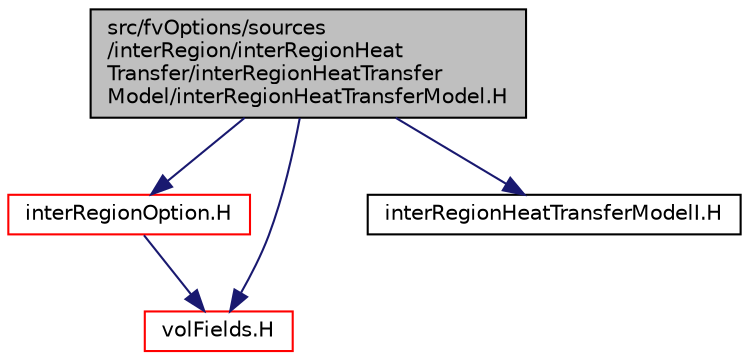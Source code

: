 digraph "src/fvOptions/sources/interRegion/interRegionHeatTransfer/interRegionHeatTransferModel/interRegionHeatTransferModel.H"
{
  bgcolor="transparent";
  edge [fontname="Helvetica",fontsize="10",labelfontname="Helvetica",labelfontsize="10"];
  node [fontname="Helvetica",fontsize="10",shape=record];
  Node0 [label="src/fvOptions/sources\l/interRegion/interRegionHeat\lTransfer/interRegionHeatTransfer\lModel/interRegionHeatTransferModel.H",height=0.2,width=0.4,color="black", fillcolor="grey75", style="filled", fontcolor="black"];
  Node0 -> Node1 [color="midnightblue",fontsize="10",style="solid",fontname="Helvetica"];
  Node1 [label="interRegionOption.H",height=0.2,width=0.4,color="red",URL="$a05270.html"];
  Node1 -> Node115 [color="midnightblue",fontsize="10",style="solid",fontname="Helvetica"];
  Node115 [label="volFields.H",height=0.2,width=0.4,color="red",URL="$a02912.html"];
  Node0 -> Node115 [color="midnightblue",fontsize="10",style="solid",fontname="Helvetica"];
  Node0 -> Node353 [color="midnightblue",fontsize="10",style="solid",fontname="Helvetica"];
  Node353 [label="interRegionHeatTransferModelI.H",height=0.2,width=0.4,color="black",URL="$a05477.html"];
}
